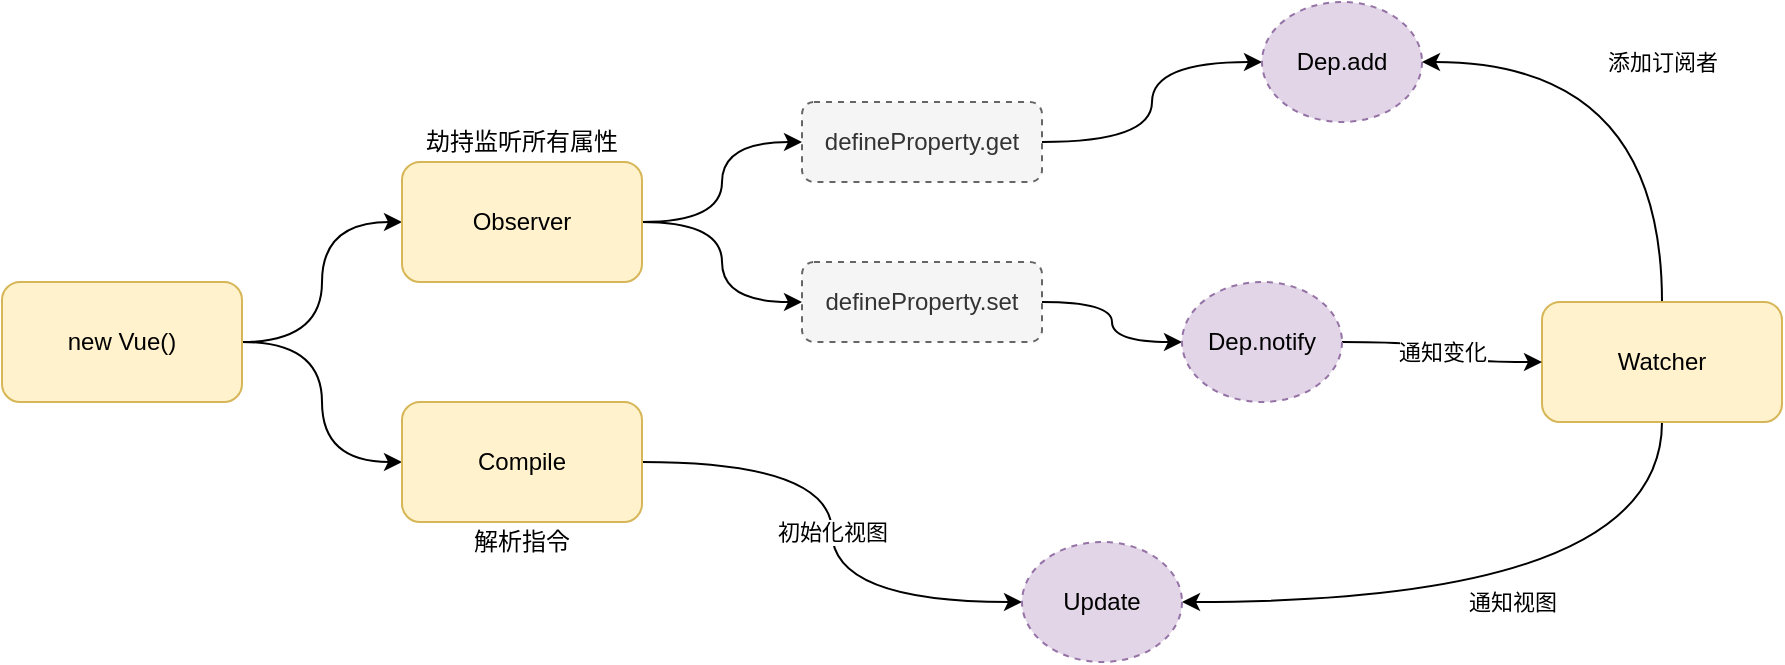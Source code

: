 <mxfile version="15.3.7" type="github">
  <diagram id="x41cxvAL1IrlacfAXVHq" name="第 1 页">
    <mxGraphModel dx="1422" dy="762" grid="1" gridSize="10" guides="1" tooltips="1" connect="1" arrows="1" fold="1" page="1" pageScale="1" pageWidth="827" pageHeight="1169" math="0" shadow="0">
      <root>
        <mxCell id="0" />
        <mxCell id="1" parent="0" />
        <mxCell id="a0LVOYQBF9KfmL5k_Tui-25" style="edgeStyle=orthogonalEdgeStyle;orthogonalLoop=1;jettySize=auto;html=1;entryX=0;entryY=0.5;entryDx=0;entryDy=0;curved=1;" edge="1" parent="1" source="a0LVOYQBF9KfmL5k_Tui-1" target="a0LVOYQBF9KfmL5k_Tui-6">
          <mxGeometry relative="1" as="geometry" />
        </mxCell>
        <mxCell id="a0LVOYQBF9KfmL5k_Tui-28" style="edgeStyle=orthogonalEdgeStyle;curved=1;orthogonalLoop=1;jettySize=auto;html=1;" edge="1" parent="1" source="a0LVOYQBF9KfmL5k_Tui-1" target="a0LVOYQBF9KfmL5k_Tui-7">
          <mxGeometry relative="1" as="geometry" />
        </mxCell>
        <mxCell id="a0LVOYQBF9KfmL5k_Tui-1" value="new Vue()" style="rounded=1;whiteSpace=wrap;html=1;fillColor=#fff2cc;strokeColor=#d6b656;" vertex="1" parent="1">
          <mxGeometry x="40" y="210" width="120" height="60" as="geometry" />
        </mxCell>
        <mxCell id="a0LVOYQBF9KfmL5k_Tui-26" style="edgeStyle=orthogonalEdgeStyle;curved=1;orthogonalLoop=1;jettySize=auto;html=1;entryX=0;entryY=0.5;entryDx=0;entryDy=0;" edge="1" parent="1" source="a0LVOYQBF9KfmL5k_Tui-6" target="a0LVOYQBF9KfmL5k_Tui-12">
          <mxGeometry relative="1" as="geometry" />
        </mxCell>
        <mxCell id="a0LVOYQBF9KfmL5k_Tui-27" style="edgeStyle=orthogonalEdgeStyle;curved=1;orthogonalLoop=1;jettySize=auto;html=1;entryX=0;entryY=0.5;entryDx=0;entryDy=0;" edge="1" parent="1" source="a0LVOYQBF9KfmL5k_Tui-6" target="a0LVOYQBF9KfmL5k_Tui-13">
          <mxGeometry relative="1" as="geometry" />
        </mxCell>
        <mxCell id="a0LVOYQBF9KfmL5k_Tui-6" value="Observer" style="rounded=1;whiteSpace=wrap;html=1;fillColor=#fff2cc;strokeColor=#d6b656;" vertex="1" parent="1">
          <mxGeometry x="240" y="150" width="120" height="60" as="geometry" />
        </mxCell>
        <mxCell id="a0LVOYQBF9KfmL5k_Tui-30" value="初始化视图" style="edgeStyle=orthogonalEdgeStyle;curved=1;orthogonalLoop=1;jettySize=auto;html=1;entryX=0;entryY=0.5;entryDx=0;entryDy=0;" edge="1" parent="1" source="a0LVOYQBF9KfmL5k_Tui-7" target="a0LVOYQBF9KfmL5k_Tui-23">
          <mxGeometry relative="1" as="geometry" />
        </mxCell>
        <mxCell id="a0LVOYQBF9KfmL5k_Tui-7" value="Compile" style="rounded=1;whiteSpace=wrap;html=1;fillColor=#fff2cc;strokeColor=#d6b656;" vertex="1" parent="1">
          <mxGeometry x="240" y="270" width="120" height="60" as="geometry" />
        </mxCell>
        <mxCell id="a0LVOYQBF9KfmL5k_Tui-10" value="劫持监听所有属性" style="text;html=1;strokeColor=none;fillColor=none;align=center;verticalAlign=middle;whiteSpace=wrap;rounded=0;" vertex="1" parent="1">
          <mxGeometry x="240" y="130" width="120" height="20" as="geometry" />
        </mxCell>
        <mxCell id="a0LVOYQBF9KfmL5k_Tui-11" value="解析指令" style="text;html=1;strokeColor=none;fillColor=none;align=center;verticalAlign=middle;whiteSpace=wrap;rounded=0;" vertex="1" parent="1">
          <mxGeometry x="240" y="330" width="120" height="20" as="geometry" />
        </mxCell>
        <mxCell id="a0LVOYQBF9KfmL5k_Tui-29" style="edgeStyle=orthogonalEdgeStyle;curved=1;orthogonalLoop=1;jettySize=auto;html=1;entryX=0;entryY=0.5;entryDx=0;entryDy=0;" edge="1" parent="1" source="a0LVOYQBF9KfmL5k_Tui-12" target="a0LVOYQBF9KfmL5k_Tui-16">
          <mxGeometry relative="1" as="geometry" />
        </mxCell>
        <mxCell id="a0LVOYQBF9KfmL5k_Tui-12" value="defineProperty.get" style="rounded=1;whiteSpace=wrap;html=1;fillColor=#f5f5f5;strokeColor=#666666;dashed=1;fontColor=#333333;" vertex="1" parent="1">
          <mxGeometry x="440" y="120" width="120" height="40" as="geometry" />
        </mxCell>
        <mxCell id="a0LVOYQBF9KfmL5k_Tui-32" style="edgeStyle=orthogonalEdgeStyle;curved=1;orthogonalLoop=1;jettySize=auto;html=1;entryX=0;entryY=0.5;entryDx=0;entryDy=0;" edge="1" parent="1" source="a0LVOYQBF9KfmL5k_Tui-13" target="a0LVOYQBF9KfmL5k_Tui-31">
          <mxGeometry relative="1" as="geometry" />
        </mxCell>
        <mxCell id="a0LVOYQBF9KfmL5k_Tui-13" value="defineProperty.set" style="rounded=1;whiteSpace=wrap;html=1;fillColor=#f5f5f5;strokeColor=#666666;dashed=1;fontColor=#333333;" vertex="1" parent="1">
          <mxGeometry x="440" y="200" width="120" height="40" as="geometry" />
        </mxCell>
        <mxCell id="a0LVOYQBF9KfmL5k_Tui-16" value="Dep.add" style="ellipse;whiteSpace=wrap;html=1;dashed=1;fillColor=#e1d5e7;strokeColor=#9673a6;" vertex="1" parent="1">
          <mxGeometry x="670" y="70" width="80" height="60" as="geometry" />
        </mxCell>
        <mxCell id="a0LVOYQBF9KfmL5k_Tui-21" value="添加订阅者" style="edgeStyle=orthogonalEdgeStyle;curved=1;orthogonalLoop=1;jettySize=auto;html=1;entryX=1;entryY=0.5;entryDx=0;entryDy=0;exitX=0.5;exitY=0;exitDx=0;exitDy=0;" edge="1" parent="1" source="a0LVOYQBF9KfmL5k_Tui-19" target="a0LVOYQBF9KfmL5k_Tui-16">
          <mxGeometry relative="1" as="geometry" />
        </mxCell>
        <mxCell id="a0LVOYQBF9KfmL5k_Tui-24" value="通知视图" style="edgeStyle=orthogonalEdgeStyle;curved=1;orthogonalLoop=1;jettySize=auto;html=1;entryX=1;entryY=0.5;entryDx=0;entryDy=0;exitX=0.5;exitY=1;exitDx=0;exitDy=0;" edge="1" parent="1" source="a0LVOYQBF9KfmL5k_Tui-19" target="a0LVOYQBF9KfmL5k_Tui-23">
          <mxGeometry relative="1" as="geometry" />
        </mxCell>
        <mxCell id="a0LVOYQBF9KfmL5k_Tui-19" value="Watcher" style="rounded=1;whiteSpace=wrap;html=1;fillColor=#fff2cc;strokeColor=#d6b656;" vertex="1" parent="1">
          <mxGeometry x="810" y="220" width="120" height="60" as="geometry" />
        </mxCell>
        <mxCell id="a0LVOYQBF9KfmL5k_Tui-23" value="Update" style="ellipse;whiteSpace=wrap;html=1;dashed=1;fillColor=#e1d5e7;strokeColor=#9673a6;" vertex="1" parent="1">
          <mxGeometry x="550" y="340" width="80" height="60" as="geometry" />
        </mxCell>
        <mxCell id="a0LVOYQBF9KfmL5k_Tui-33" value="通知变化" style="edgeStyle=orthogonalEdgeStyle;curved=1;orthogonalLoop=1;jettySize=auto;html=1;entryX=0;entryY=0.5;entryDx=0;entryDy=0;" edge="1" parent="1" source="a0LVOYQBF9KfmL5k_Tui-31" target="a0LVOYQBF9KfmL5k_Tui-19">
          <mxGeometry relative="1" as="geometry" />
        </mxCell>
        <mxCell id="a0LVOYQBF9KfmL5k_Tui-31" value="Dep.notify" style="ellipse;whiteSpace=wrap;html=1;dashed=1;fillColor=#e1d5e7;strokeColor=#9673a6;" vertex="1" parent="1">
          <mxGeometry x="630" y="210" width="80" height="60" as="geometry" />
        </mxCell>
      </root>
    </mxGraphModel>
  </diagram>
</mxfile>
